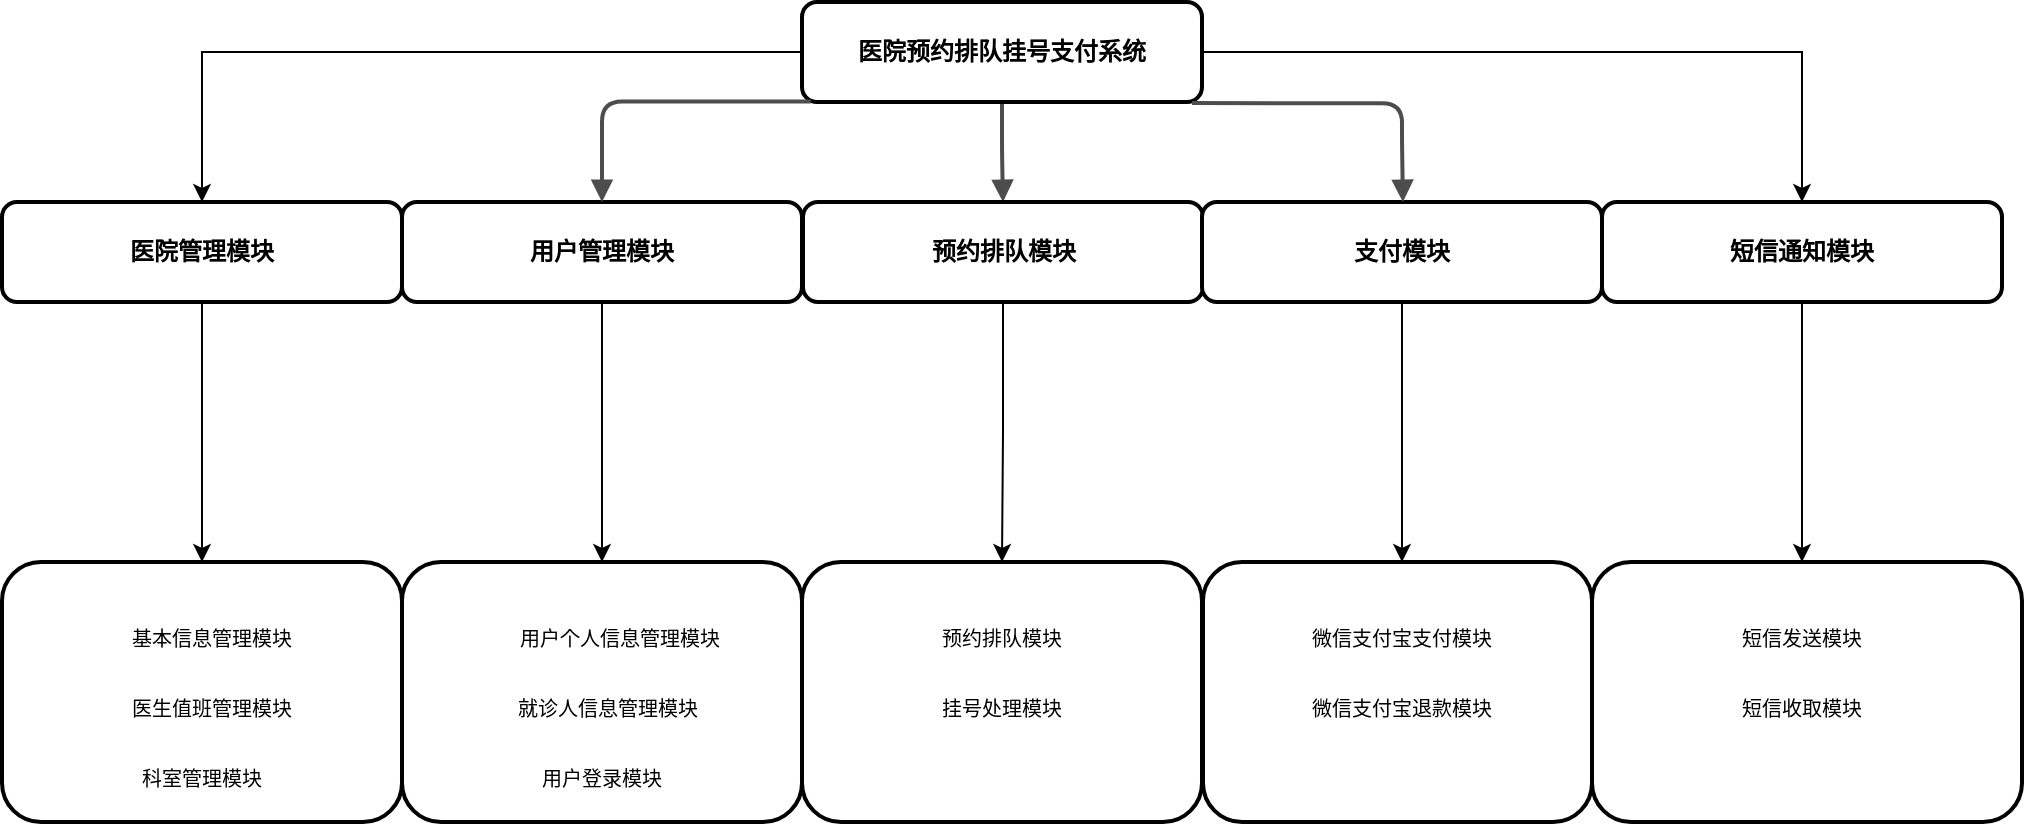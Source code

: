 <mxfile version="18.1.3" type="github">
  <diagram name="Page-1" id="19d8dcba-68ad-dc05-1034-9cf7b2a963f6">
    <mxGraphModel dx="1704" dy="772" grid="1" gridSize="10" guides="1" tooltips="1" connect="1" arrows="1" fold="1" page="1" pageScale="1" pageWidth="1100" pageHeight="850" background="none" math="0" shadow="0">
      <root>
        <mxCell id="0" />
        <mxCell id="1" parent="0" />
        <mxCell id="218ae93e1282097f-42" value="" style="edgeStyle=orthogonalEdgeStyle;rounded=1;html=1;labelBackgroundColor=none;endArrow=block;endFill=1;strokeColor=#4D4D4D;strokeWidth=2;fontFamily=Verdana;fontSize=12;fontStyle=1" parent="1" source="6257edae8c83ed4a-1" target="6257edae8c83ed4a-12" edge="1">
          <mxGeometry relative="1" as="geometry" />
        </mxCell>
        <mxCell id="Ntwitym9USHs2CxVUTlX-31" style="edgeStyle=orthogonalEdgeStyle;rounded=0;orthogonalLoop=1;jettySize=auto;html=1;entryX=0.5;entryY=0;entryDx=0;entryDy=0;" edge="1" parent="1" source="6257edae8c83ed4a-12" target="Ntwitym9USHs2CxVUTlX-28">
          <mxGeometry relative="1" as="geometry" />
        </mxCell>
        <mxCell id="6257edae8c83ed4a-12" value="预约排队模块" style="whiteSpace=wrap;html=1;rounded=1;shadow=0;comic=0;strokeWidth=2;fontFamily=Verdana;align=center;fontSize=12;fontStyle=1" parent="1" vertex="1">
          <mxGeometry x="450.5" y="220" width="200" height="50" as="geometry" />
        </mxCell>
        <mxCell id="Ntwitym9USHs2CxVUTlX-5" style="edgeStyle=orthogonalEdgeStyle;rounded=0;orthogonalLoop=1;jettySize=auto;html=1;entryX=0.5;entryY=0;entryDx=0;entryDy=0;" edge="1" parent="1" source="6257edae8c83ed4a-1" target="Ntwitym9USHs2CxVUTlX-2">
          <mxGeometry relative="1" as="geometry" />
        </mxCell>
        <mxCell id="Ntwitym9USHs2CxVUTlX-7" style="edgeStyle=orthogonalEdgeStyle;rounded=0;orthogonalLoop=1;jettySize=auto;html=1;exitX=1;exitY=0.5;exitDx=0;exitDy=0;" edge="1" parent="1" source="6257edae8c83ed4a-1" target="Ntwitym9USHs2CxVUTlX-6">
          <mxGeometry relative="1" as="geometry" />
        </mxCell>
        <mxCell id="6257edae8c83ed4a-1" value="医院预约排队挂号支付系统" style="whiteSpace=wrap;html=1;rounded=1;shadow=0;comic=0;strokeWidth=2;fontFamily=Verdana;align=center;fontSize=12;fontStyle=1" parent="1" vertex="1">
          <mxGeometry x="450" y="120" width="200" height="50" as="geometry" />
        </mxCell>
        <mxCell id="Ntwitym9USHs2CxVUTlX-18" style="edgeStyle=orthogonalEdgeStyle;rounded=0;orthogonalLoop=1;jettySize=auto;html=1;exitX=0.5;exitY=1;exitDx=0;exitDy=0;entryX=0.5;entryY=0;entryDx=0;entryDy=0;" edge="1" parent="1" source="Ntwitym9USHs2CxVUTlX-2" target="Ntwitym9USHs2CxVUTlX-14">
          <mxGeometry relative="1" as="geometry" />
        </mxCell>
        <mxCell id="Ntwitym9USHs2CxVUTlX-2" value="医院管理模块" style="whiteSpace=wrap;html=1;rounded=1;shadow=0;comic=0;strokeWidth=2;fontFamily=Verdana;align=center;fontSize=12;fontStyle=1" vertex="1" parent="1">
          <mxGeometry x="50" y="220" width="200" height="50" as="geometry" />
        </mxCell>
        <mxCell id="Ntwitym9USHs2CxVUTlX-41" style="edgeStyle=orthogonalEdgeStyle;rounded=0;orthogonalLoop=1;jettySize=auto;html=1;" edge="1" parent="1" source="Ntwitym9USHs2CxVUTlX-6" target="Ntwitym9USHs2CxVUTlX-30">
          <mxGeometry relative="1" as="geometry">
            <mxPoint x="950" y="390" as="targetPoint" />
            <Array as="points">
              <mxPoint x="950" y="370" />
              <mxPoint x="950" y="370" />
            </Array>
          </mxGeometry>
        </mxCell>
        <mxCell id="Ntwitym9USHs2CxVUTlX-6" value="短信通知模块" style="whiteSpace=wrap;html=1;rounded=1;shadow=0;comic=0;strokeWidth=2;fontFamily=Verdana;align=center;fontSize=12;fontStyle=1" vertex="1" parent="1">
          <mxGeometry x="850" y="220" width="200" height="50" as="geometry" />
        </mxCell>
        <mxCell id="Ntwitym9USHs2CxVUTlX-27" style="edgeStyle=orthogonalEdgeStyle;rounded=0;orthogonalLoop=1;jettySize=auto;html=1;" edge="1" parent="1" source="Ntwitym9USHs2CxVUTlX-8" target="Ntwitym9USHs2CxVUTlX-19">
          <mxGeometry relative="1" as="geometry" />
        </mxCell>
        <mxCell id="Ntwitym9USHs2CxVUTlX-8" value="用户管理模块" style="whiteSpace=wrap;html=1;rounded=1;shadow=0;comic=0;strokeWidth=2;fontFamily=Verdana;align=center;fontSize=12;fontStyle=1" vertex="1" parent="1">
          <mxGeometry x="250" y="220" width="200" height="50" as="geometry" />
        </mxCell>
        <mxCell id="Ntwitym9USHs2CxVUTlX-10" value="" style="edgeStyle=orthogonalEdgeStyle;rounded=1;html=1;labelBackgroundColor=none;endArrow=block;endFill=1;strokeColor=#4D4D4D;strokeWidth=2;fontFamily=Verdana;fontSize=12;fontStyle=1;exitX=0.022;exitY=0.996;exitDx=0;exitDy=0;exitPerimeter=0;" edge="1" parent="1" source="6257edae8c83ed4a-1" target="Ntwitym9USHs2CxVUTlX-8">
          <mxGeometry relative="1" as="geometry">
            <mxPoint x="333.98" y="170" as="sourcePoint" />
            <mxPoint x="334.463" y="220" as="targetPoint" />
            <Array as="points">
              <mxPoint x="350" y="170" />
            </Array>
          </mxGeometry>
        </mxCell>
        <mxCell id="Ntwitym9USHs2CxVUTlX-34" style="edgeStyle=orthogonalEdgeStyle;rounded=0;orthogonalLoop=1;jettySize=auto;html=1;" edge="1" parent="1" source="Ntwitym9USHs2CxVUTlX-11">
          <mxGeometry relative="1" as="geometry">
            <mxPoint x="750" y="400" as="targetPoint" />
          </mxGeometry>
        </mxCell>
        <mxCell id="Ntwitym9USHs2CxVUTlX-11" value="支付模块" style="whiteSpace=wrap;html=1;rounded=1;shadow=0;comic=0;strokeWidth=2;fontFamily=Verdana;align=center;fontSize=12;fontStyle=1" vertex="1" parent="1">
          <mxGeometry x="650" y="220" width="200" height="50" as="geometry" />
        </mxCell>
        <mxCell id="Ntwitym9USHs2CxVUTlX-12" value="" style="edgeStyle=orthogonalEdgeStyle;rounded=1;html=1;labelBackgroundColor=none;endArrow=block;endFill=1;strokeColor=#4D4D4D;strokeWidth=2;fontFamily=Verdana;fontSize=12;fontStyle=1;exitX=0.975;exitY=1.011;exitDx=0;exitDy=0;exitPerimeter=0;" edge="1" parent="1" source="6257edae8c83ed4a-1">
          <mxGeometry relative="1" as="geometry">
            <mxPoint x="870.4" y="169.8" as="sourcePoint" />
            <mxPoint x="750.463" y="220" as="targetPoint" />
            <Array as="points">
              <mxPoint x="750" y="171" />
              <mxPoint x="750" y="190" />
              <mxPoint x="751" y="190" />
            </Array>
          </mxGeometry>
        </mxCell>
        <mxCell id="Ntwitym9USHs2CxVUTlX-14" value="" style="whiteSpace=wrap;html=1;rounded=1;shadow=0;comic=0;strokeWidth=2;fontFamily=Verdana;align=center;fontSize=10;" vertex="1" parent="1">
          <mxGeometry x="50" y="400" width="200" height="130" as="geometry" />
        </mxCell>
        <mxCell id="Ntwitym9USHs2CxVUTlX-15" value="基本信息管理模块" style="text;html=1;strokeColor=none;fillColor=none;align=center;verticalAlign=middle;whiteSpace=wrap;rounded=1;shadow=0;comic=0;fontFamily=Verdana;fontSize=10;" vertex="1" parent="1">
          <mxGeometry x="100" y="425" width="110" height="25" as="geometry" />
        </mxCell>
        <mxCell id="Ntwitym9USHs2CxVUTlX-16" value="科室管理模块" style="text;html=1;strokeColor=none;fillColor=none;align=center;verticalAlign=middle;whiteSpace=wrap;rounded=1;shadow=0;comic=0;fontFamily=Verdana;fontSize=10;" vertex="1" parent="1">
          <mxGeometry x="95" y="495" width="110" height="25" as="geometry" />
        </mxCell>
        <mxCell id="Ntwitym9USHs2CxVUTlX-17" value="医生值班管理模块" style="text;html=1;strokeColor=none;fillColor=none;align=center;verticalAlign=middle;whiteSpace=wrap;rounded=1;shadow=0;comic=0;fontFamily=Verdana;fontSize=10;" vertex="1" parent="1">
          <mxGeometry x="100" y="460" width="110" height="25" as="geometry" />
        </mxCell>
        <mxCell id="Ntwitym9USHs2CxVUTlX-19" value="" style="whiteSpace=wrap;html=1;rounded=1;shadow=0;comic=0;strokeWidth=2;fontFamily=Verdana;align=center;fontSize=10;" vertex="1" parent="1">
          <mxGeometry x="250" y="400" width="200" height="130" as="geometry" />
        </mxCell>
        <mxCell id="Ntwitym9USHs2CxVUTlX-24" value="用户个人信息管理模块" style="text;html=1;strokeColor=none;fillColor=none;align=center;verticalAlign=middle;whiteSpace=wrap;rounded=1;shadow=0;comic=0;fontFamily=Verdana;fontSize=10;" vertex="1" parent="1">
          <mxGeometry x="295" y="425" width="127.75" height="25" as="geometry" />
        </mxCell>
        <mxCell id="Ntwitym9USHs2CxVUTlX-25" value="就诊人信息管理模块" style="text;html=1;strokeColor=none;fillColor=none;align=center;verticalAlign=middle;whiteSpace=wrap;rounded=1;shadow=0;comic=0;fontFamily=Verdana;fontSize=10;" vertex="1" parent="1">
          <mxGeometry x="288.87" y="460" width="127.75" height="25" as="geometry" />
        </mxCell>
        <mxCell id="Ntwitym9USHs2CxVUTlX-26" value="用户登录模块" style="text;html=1;strokeColor=none;fillColor=none;align=center;verticalAlign=middle;whiteSpace=wrap;rounded=1;shadow=0;comic=0;fontFamily=Verdana;fontSize=10;" vertex="1" parent="1">
          <mxGeometry x="295" y="495" width="110" height="25" as="geometry" />
        </mxCell>
        <mxCell id="Ntwitym9USHs2CxVUTlX-28" value="" style="whiteSpace=wrap;html=1;rounded=1;shadow=0;comic=0;strokeWidth=2;fontFamily=Verdana;align=center;fontSize=10;" vertex="1" parent="1">
          <mxGeometry x="450" y="400" width="200" height="130" as="geometry" />
        </mxCell>
        <mxCell id="Ntwitym9USHs2CxVUTlX-29" value="&lt;br&gt;" style="whiteSpace=wrap;html=1;rounded=1;shadow=0;comic=0;strokeWidth=2;fontFamily=Verdana;align=center;fontSize=10;" vertex="1" parent="1">
          <mxGeometry x="650.5" y="400" width="194.5" height="130" as="geometry" />
        </mxCell>
        <mxCell id="Ntwitym9USHs2CxVUTlX-30" value="&lt;span style=&quot;color: rgba(0, 0, 0, 0); font-family: monospace; font-size: 0px; text-align: start;&quot;&gt;%3CmxGraphModel%3E%3Croot%3E%3CmxCell%20id%3D%220%22%2F%3E%3CmxCell%20id%3D%221%22%20parent%3D%220%22%2F%3E%3CmxCell%20id%3D%222%22%20value%3D%22%E5%BE%AE%E4%BF%A1%E6%94%AF%E4%BB%98%E5%AE%9D%E6%94%AF%E4%BB%98%E6%A8%A1%E5%9D%97%22%20style%3D%22text%3Bhtml%3D1%3BstrokeColor%3Dnone%3BfillColor%3Dnone%3Balign%3Dcenter%3BverticalAlign%3Dmiddle%3BwhiteSpace%3Dwrap%3Brounded%3D1%3Bshadow%3D0%3Bcomic%3D0%3BfontFamily%3DVerdana%3BfontSize%3D10%3B%22%20vertex%3D%221%22%20parent%3D%221%22%3E%3CmxGeometry%20x%3D%22686.13%22%20y%3D%22425%22%20width%3D%22127.75%22%20height%3D%2225%22%20as%3D%22geometry%22%2F%3E%3C%2FmxCell%3E%3C%2Froot%3E%3C%2FmxGraphModel%3E&lt;/span&gt;" style="whiteSpace=wrap;html=1;rounded=1;shadow=0;comic=0;strokeWidth=2;fontFamily=Verdana;align=center;fontSize=10;" vertex="1" parent="1">
          <mxGeometry x="845" y="400" width="215" height="130" as="geometry" />
        </mxCell>
        <mxCell id="Ntwitym9USHs2CxVUTlX-35" value="预约排队模块" style="text;html=1;strokeColor=none;fillColor=none;align=center;verticalAlign=middle;whiteSpace=wrap;rounded=1;shadow=0;comic=0;fontFamily=Verdana;fontSize=10;" vertex="1" parent="1">
          <mxGeometry x="485.88" y="425" width="127.75" height="25" as="geometry" />
        </mxCell>
        <mxCell id="Ntwitym9USHs2CxVUTlX-36" value="挂号处理模块" style="text;html=1;strokeColor=none;fillColor=none;align=center;verticalAlign=middle;whiteSpace=wrap;rounded=1;shadow=0;comic=0;fontFamily=Verdana;fontSize=10;" vertex="1" parent="1">
          <mxGeometry x="485.88" y="460" width="127.75" height="25" as="geometry" />
        </mxCell>
        <mxCell id="Ntwitym9USHs2CxVUTlX-37" value="微信支付宝支付模块" style="text;html=1;strokeColor=none;fillColor=none;align=center;verticalAlign=middle;whiteSpace=wrap;rounded=1;shadow=0;comic=0;fontFamily=Verdana;fontSize=10;" vertex="1" parent="1">
          <mxGeometry x="686.13" y="425" width="127.75" height="25" as="geometry" />
        </mxCell>
        <mxCell id="Ntwitym9USHs2CxVUTlX-39" value="微信支付宝退款模块" style="text;html=1;strokeColor=none;fillColor=none;align=center;verticalAlign=middle;whiteSpace=wrap;rounded=1;shadow=0;comic=0;fontFamily=Verdana;fontSize=10;" vertex="1" parent="1">
          <mxGeometry x="686.13" y="460" width="127.75" height="25" as="geometry" />
        </mxCell>
        <mxCell id="Ntwitym9USHs2CxVUTlX-42" value="短信发送模块" style="text;html=1;strokeColor=none;fillColor=none;align=center;verticalAlign=middle;whiteSpace=wrap;rounded=1;shadow=0;comic=0;fontFamily=Verdana;fontSize=10;" vertex="1" parent="1">
          <mxGeometry x="886.12" y="425" width="127.75" height="25" as="geometry" />
        </mxCell>
        <mxCell id="Ntwitym9USHs2CxVUTlX-43" value="短信收取模块" style="text;html=1;strokeColor=none;fillColor=none;align=center;verticalAlign=middle;whiteSpace=wrap;rounded=1;shadow=0;comic=0;fontFamily=Verdana;fontSize=10;" vertex="1" parent="1">
          <mxGeometry x="886.12" y="460" width="127.75" height="25" as="geometry" />
        </mxCell>
      </root>
    </mxGraphModel>
  </diagram>
</mxfile>
